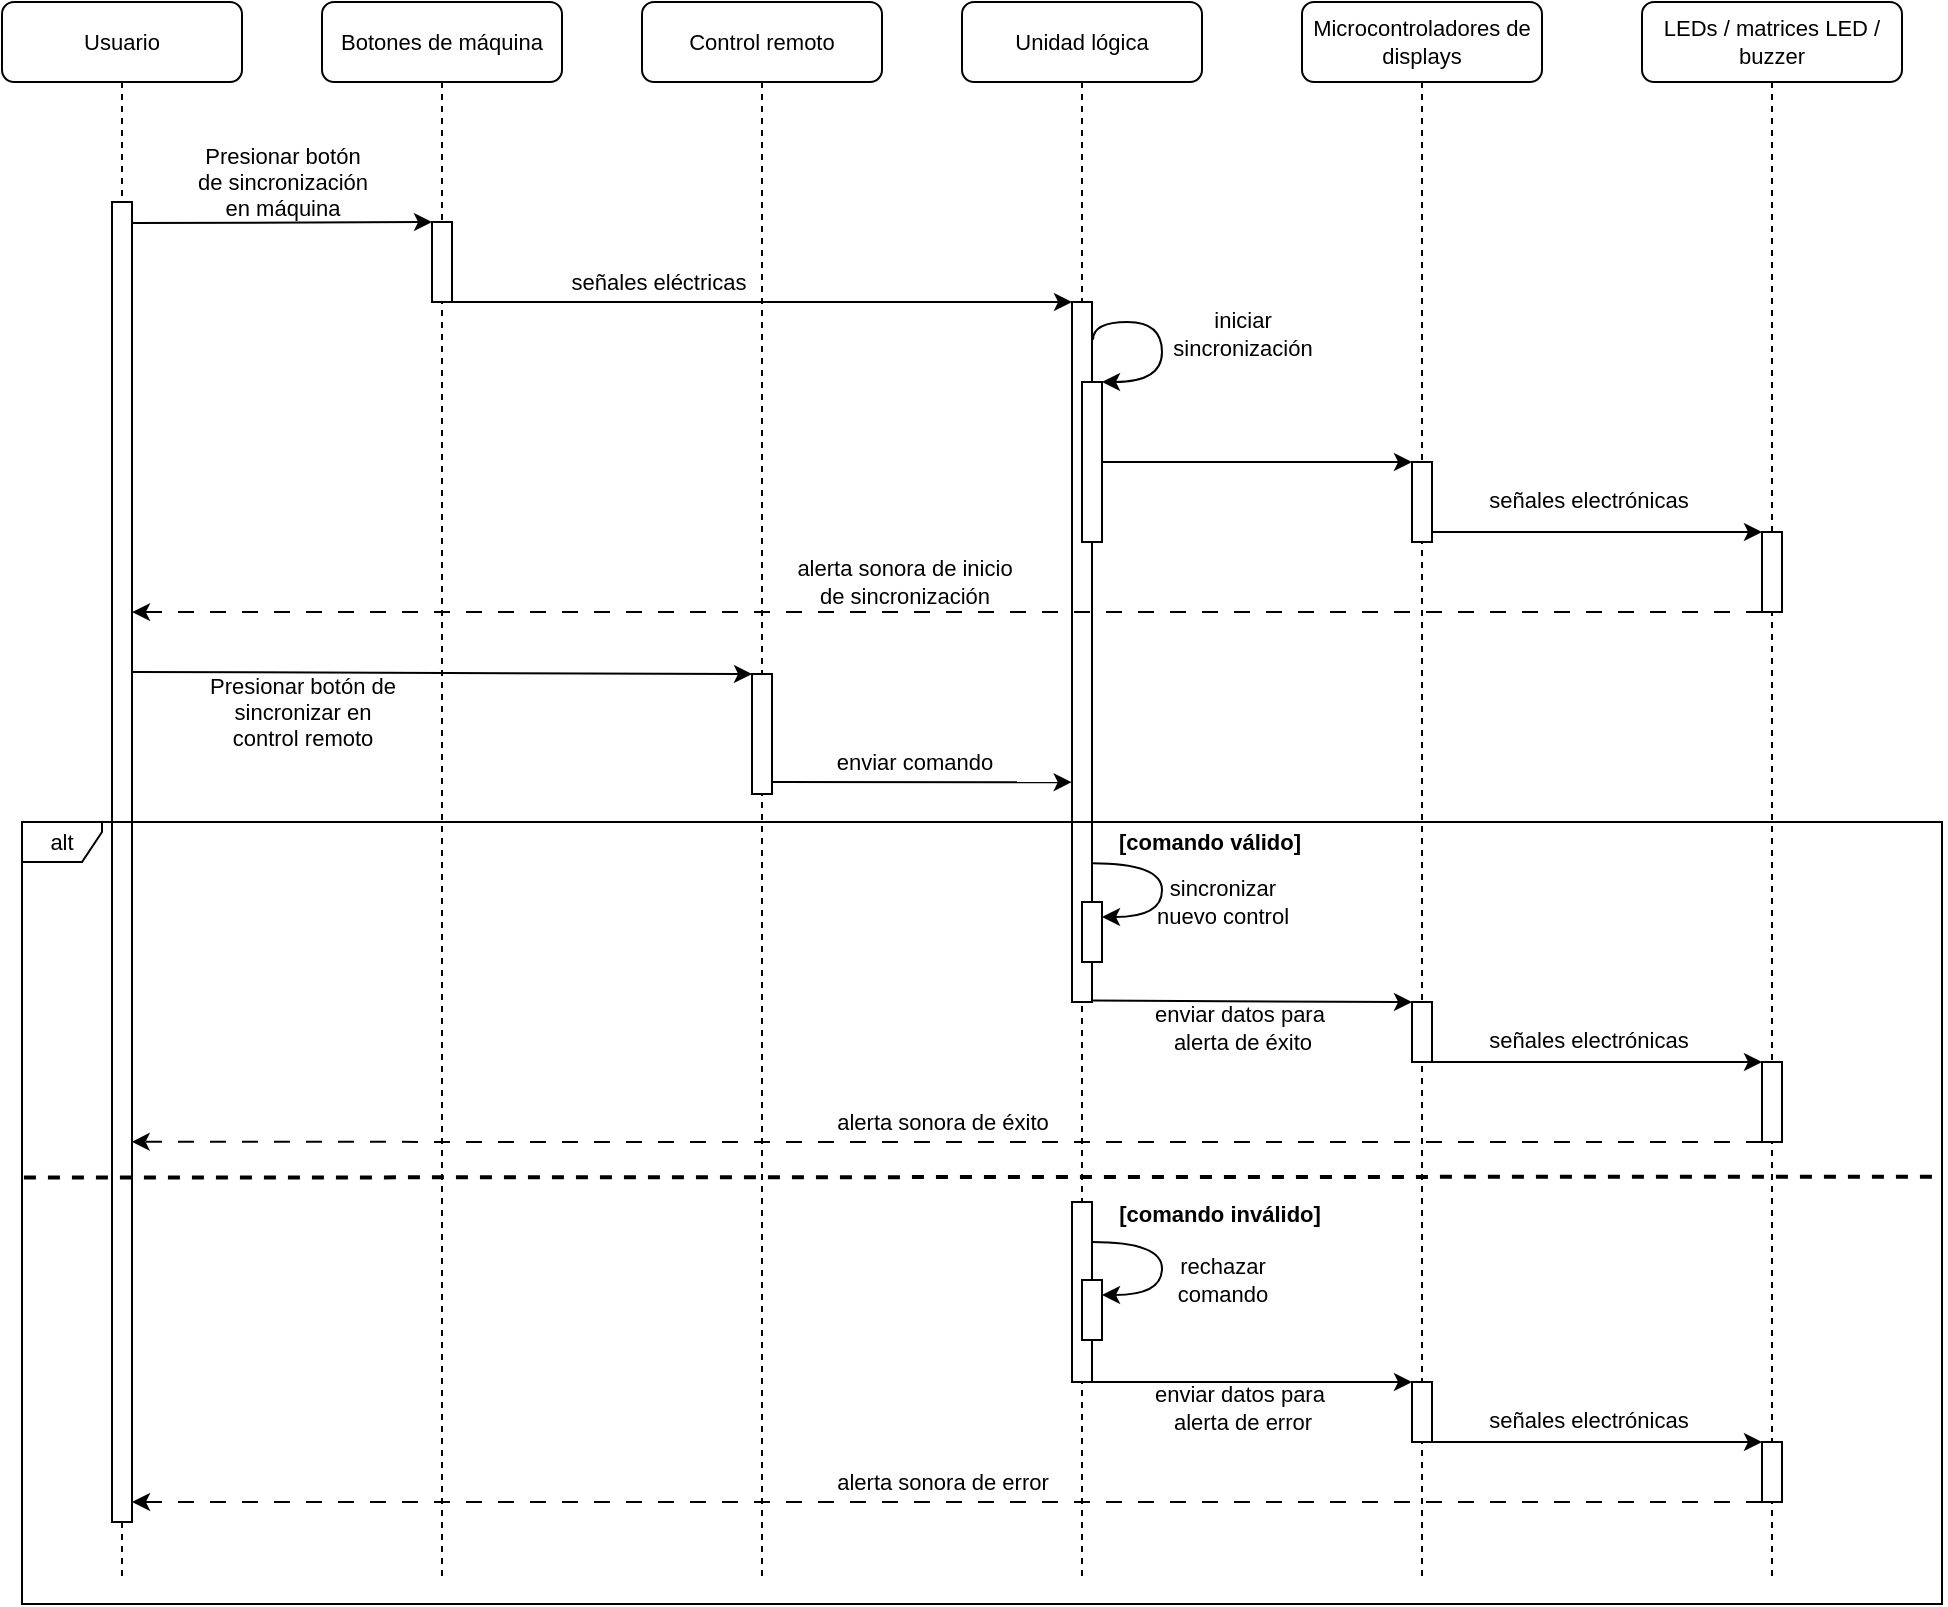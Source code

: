 <mxfile version="21.6.6" type="device">
  <diagram id="Gi5_93j05Tq5kSE1P_lF" name="Page-2">
    <mxGraphModel dx="2339" dy="869" grid="1" gridSize="10" guides="1" tooltips="1" connect="1" arrows="1" fold="1" page="1" pageScale="1" pageWidth="850" pageHeight="1100" math="0" shadow="0">
      <root>
        <mxCell id="0" />
        <mxCell id="1" parent="0" />
        <mxCell id="7F6fqmXWAmK54oai2_qa-3" value="Control remoto" style="shape=umlLifeline;perimeter=lifelinePerimeter;whiteSpace=wrap;html=1;container=1;collapsible=0;recursiveResize=0;outlineConnect=0;rounded=1;shadow=0;comic=0;labelBackgroundColor=none;strokeWidth=1;fontFamily=Helvetica;fontSize=11;align=center;" parent="1" vertex="1">
          <mxGeometry x="240" y="110" width="120" height="790" as="geometry" />
        </mxCell>
        <mxCell id="7F6fqmXWAmK54oai2_qa-4" value="" style="rounded=0;whiteSpace=wrap;html=1;fontFamily=Helvetica;fontSize=11;labelBackgroundColor=none;" parent="7F6fqmXWAmK54oai2_qa-3" vertex="1">
          <mxGeometry x="55" y="336" width="10" height="60" as="geometry" />
        </mxCell>
        <mxCell id="7F6fqmXWAmK54oai2_qa-5" value="Unidad lógica" style="shape=umlLifeline;perimeter=lifelinePerimeter;whiteSpace=wrap;html=1;container=1;collapsible=0;recursiveResize=0;outlineConnect=0;rounded=1;shadow=0;comic=0;labelBackgroundColor=none;strokeWidth=1;fontFamily=Helvetica;fontSize=11;align=center;" parent="1" vertex="1">
          <mxGeometry x="400" y="110" width="120" height="790" as="geometry" />
        </mxCell>
        <mxCell id="7F6fqmXWAmK54oai2_qa-6" value="" style="rounded=0;whiteSpace=wrap;html=1;fontFamily=Helvetica;fontSize=11;labelBackgroundColor=none;" parent="7F6fqmXWAmK54oai2_qa-5" vertex="1">
          <mxGeometry x="55" y="150" width="10" height="350" as="geometry" />
        </mxCell>
        <mxCell id="7F6fqmXWAmK54oai2_qa-7" value="" style="endArrow=classic;html=1;rounded=0;exitX=1.049;exitY=0.054;exitDx=0;exitDy=0;edgeStyle=orthogonalEdgeStyle;curved=1;entryX=1;entryY=0;entryDx=0;entryDy=0;exitPerimeter=0;fontFamily=Helvetica;fontSize=11;labelBackgroundColor=none;" parent="7F6fqmXWAmK54oai2_qa-5" target="7F6fqmXWAmK54oai2_qa-9" edge="1" source="7F6fqmXWAmK54oai2_qa-6">
          <mxGeometry width="50" height="50" relative="1" as="geometry">
            <mxPoint x="65.13" y="190.0" as="sourcePoint" />
            <mxPoint x="65.0" y="226.18" as="targetPoint" />
            <Array as="points">
              <mxPoint x="100" y="160" />
              <mxPoint x="100" y="190" />
            </Array>
          </mxGeometry>
        </mxCell>
        <mxCell id="7F6fqmXWAmK54oai2_qa-8" value="iniciar &lt;br&gt;sincronización" style="edgeLabel;html=1;align=center;verticalAlign=middle;resizable=0;points=[];fontFamily=Helvetica;fontSize=11;labelBackgroundColor=none;" parent="7F6fqmXWAmK54oai2_qa-7" vertex="1" connectable="0">
          <mxGeometry x="-0.134" y="-1" relative="1" as="geometry">
            <mxPoint x="41" y="4" as="offset" />
          </mxGeometry>
        </mxCell>
        <mxCell id="7F6fqmXWAmK54oai2_qa-9" value="" style="rounded=0;whiteSpace=wrap;html=1;fontFamily=Helvetica;fontSize=11;labelBackgroundColor=none;" parent="7F6fqmXWAmK54oai2_qa-5" vertex="1">
          <mxGeometry x="60" y="190" width="10" height="80" as="geometry" />
        </mxCell>
        <mxCell id="7F6fqmXWAmK54oai2_qa-16" value="" style="rounded=0;whiteSpace=wrap;html=1;fontFamily=Helvetica;fontSize=11;labelBackgroundColor=none;" parent="7F6fqmXWAmK54oai2_qa-5" vertex="1">
          <mxGeometry x="60" y="450" width="10" height="30" as="geometry" />
        </mxCell>
        <mxCell id="7F6fqmXWAmK54oai2_qa-19" value="Microcontroladores de displays" style="shape=umlLifeline;perimeter=lifelinePerimeter;whiteSpace=wrap;html=1;container=1;collapsible=0;recursiveResize=0;outlineConnect=0;rounded=1;shadow=0;comic=0;labelBackgroundColor=none;strokeWidth=1;fontFamily=Helvetica;fontSize=11;align=center;size=40;" parent="1" vertex="1">
          <mxGeometry x="570" y="110" width="120" height="790" as="geometry" />
        </mxCell>
        <mxCell id="NHQSYTJZ_69xVEYq3uOP-8" value="" style="rounded=0;whiteSpace=wrap;html=1;fontFamily=Helvetica;fontSize=11;labelBackgroundColor=none;" vertex="1" parent="7F6fqmXWAmK54oai2_qa-19">
          <mxGeometry x="55" y="230" width="10" height="40" as="geometry" />
        </mxCell>
        <mxCell id="NHQSYTJZ_69xVEYq3uOP-13" style="edgeStyle=orthogonalEdgeStyle;rounded=0;orthogonalLoop=1;jettySize=auto;html=1;exitX=0;exitY=1;exitDx=0;exitDy=0;entryX=1.028;entryY=0.963;entryDx=0;entryDy=0;entryPerimeter=0;dashed=1;dashPattern=8 8;fontFamily=Helvetica;fontSize=11;labelBackgroundColor=none;" edge="1" parent="7F6fqmXWAmK54oai2_qa-19" source="NHQSYTJZ_69xVEYq3uOP-12">
          <mxGeometry relative="1" as="geometry">
            <Array as="points">
              <mxPoint x="50" y="305" />
            </Array>
            <mxPoint x="230" y="305.06" as="sourcePoint" />
            <mxPoint x="-585" y="305.06" as="targetPoint" />
          </mxGeometry>
        </mxCell>
        <mxCell id="NHQSYTJZ_69xVEYq3uOP-14" value="alerta sonora de inicio &lt;br&gt;de sincronización" style="edgeLabel;html=1;align=center;verticalAlign=middle;resizable=0;points=[];fontFamily=Helvetica;fontSize=11;labelBackgroundColor=none;" vertex="1" connectable="0" parent="NHQSYTJZ_69xVEYq3uOP-13">
          <mxGeometry x="-0.297" relative="1" as="geometry">
            <mxPoint x="-143" y="-15" as="offset" />
          </mxGeometry>
        </mxCell>
        <mxCell id="NHQSYTJZ_69xVEYq3uOP-25" value="" style="rounded=0;whiteSpace=wrap;html=1;fontFamily=Helvetica;fontSize=11;labelBackgroundColor=none;" vertex="1" parent="7F6fqmXWAmK54oai2_qa-19">
          <mxGeometry x="55" y="690" width="10" height="30" as="geometry" />
        </mxCell>
        <mxCell id="7F6fqmXWAmK54oai2_qa-20" value="LEDs / matrices LED / buzzer" style="shape=umlLifeline;perimeter=lifelinePerimeter;whiteSpace=wrap;html=1;container=1;collapsible=0;recursiveResize=0;outlineConnect=0;rounded=1;shadow=0;comic=0;labelBackgroundColor=none;strokeWidth=1;fontFamily=Helvetica;fontSize=11;align=center;" parent="1" vertex="1">
          <mxGeometry x="740" y="110" width="130" height="790" as="geometry" />
        </mxCell>
        <mxCell id="NHQSYTJZ_69xVEYq3uOP-10" style="edgeStyle=orthogonalEdgeStyle;rounded=0;orthogonalLoop=1;jettySize=auto;html=1;exitX=1;exitY=1;exitDx=0;exitDy=0;entryX=0;entryY=0;entryDx=0;entryDy=0;fontFamily=Helvetica;fontSize=11;labelBackgroundColor=none;" edge="1" parent="7F6fqmXWAmK54oai2_qa-20">
          <mxGeometry relative="1" as="geometry">
            <Array as="points">
              <mxPoint x="-60" y="265" />
              <mxPoint x="-60" y="265" />
            </Array>
            <mxPoint x="-105" y="265" as="sourcePoint" />
            <mxPoint x="60" y="265" as="targetPoint" />
          </mxGeometry>
        </mxCell>
        <mxCell id="NHQSYTJZ_69xVEYq3uOP-11" value="señales electrónicas" style="edgeLabel;html=1;align=center;verticalAlign=middle;resizable=0;points=[];fontFamily=Helvetica;fontSize=11;labelBackgroundColor=none;" vertex="1" connectable="0" parent="NHQSYTJZ_69xVEYq3uOP-10">
          <mxGeometry x="-0.185" y="-2" relative="1" as="geometry">
            <mxPoint x="11" y="-18" as="offset" />
          </mxGeometry>
        </mxCell>
        <mxCell id="NHQSYTJZ_69xVEYq3uOP-12" value="" style="rounded=0;whiteSpace=wrap;html=1;fontFamily=Helvetica;fontSize=11;labelBackgroundColor=none;" vertex="1" parent="7F6fqmXWAmK54oai2_qa-20">
          <mxGeometry x="60" y="265" width="10" height="40" as="geometry" />
        </mxCell>
        <mxCell id="7F6fqmXWAmK54oai2_qa-21" value="Usuario" style="shape=umlLifeline;perimeter=lifelinePerimeter;whiteSpace=wrap;html=1;container=1;collapsible=0;recursiveResize=0;outlineConnect=0;rounded=1;shadow=0;comic=0;labelBackgroundColor=none;strokeWidth=1;fontFamily=Helvetica;fontSize=11;align=center;" parent="1" vertex="1">
          <mxGeometry x="-80" y="110" width="120" height="790" as="geometry" />
        </mxCell>
        <mxCell id="7F6fqmXWAmK54oai2_qa-22" value="" style="rounded=0;whiteSpace=wrap;html=1;fontFamily=Helvetica;fontSize=11;labelBackgroundColor=none;" parent="7F6fqmXWAmK54oai2_qa-21" vertex="1">
          <mxGeometry x="55" y="100" width="10" height="660" as="geometry" />
        </mxCell>
        <mxCell id="7F6fqmXWAmK54oai2_qa-25" value="" style="endArrow=classic;html=1;rounded=0;exitX=1;exitY=0.899;exitDx=0;exitDy=0;fontFamily=Helvetica;fontSize=11;labelBackgroundColor=none;exitPerimeter=0;entryX=-0.016;entryY=0.686;entryDx=0;entryDy=0;entryPerimeter=0;" parent="1" source="7F6fqmXWAmK54oai2_qa-4" target="7F6fqmXWAmK54oai2_qa-6" edge="1">
          <mxGeometry width="50" height="50" relative="1" as="geometry">
            <mxPoint x="320" y="290" as="sourcePoint" />
            <mxPoint x="390" y="300" as="targetPoint" />
          </mxGeometry>
        </mxCell>
        <mxCell id="7F6fqmXWAmK54oai2_qa-26" value="enviar comando" style="edgeLabel;html=1;align=center;verticalAlign=middle;resizable=0;points=[];fontFamily=Helvetica;fontSize=11;labelBackgroundColor=none;" parent="7F6fqmXWAmK54oai2_qa-25" vertex="1" connectable="0">
          <mxGeometry x="-0.134" y="-1" relative="1" as="geometry">
            <mxPoint x="6" y="-11" as="offset" />
          </mxGeometry>
        </mxCell>
        <mxCell id="7F6fqmXWAmK54oai2_qa-27" value="alt" style="shape=umlFrame;whiteSpace=wrap;html=1;pointerEvents=0;width=40;height=20;fontFamily=Helvetica;fontSize=11;labelBackgroundColor=none;" parent="1" vertex="1">
          <mxGeometry x="-70" y="520" width="960" height="391" as="geometry" />
        </mxCell>
        <mxCell id="7F6fqmXWAmK54oai2_qa-28" style="edgeStyle=orthogonalEdgeStyle;rounded=0;orthogonalLoop=1;jettySize=auto;html=1;exitX=1;exitY=1;exitDx=0;exitDy=0;entryX=0;entryY=0;entryDx=0;entryDy=0;fontFamily=Helvetica;fontSize=11;labelBackgroundColor=none;" parent="1" source="7F6fqmXWAmK54oai2_qa-30" target="7F6fqmXWAmK54oai2_qa-38" edge="1">
          <mxGeometry relative="1" as="geometry">
            <Array as="points">
              <mxPoint x="740" y="640" />
              <mxPoint x="740" y="640" />
            </Array>
          </mxGeometry>
        </mxCell>
        <mxCell id="7F6fqmXWAmK54oai2_qa-29" value="señales electrónicas" style="edgeLabel;html=1;align=center;verticalAlign=middle;resizable=0;points=[];fontFamily=Helvetica;fontSize=11;labelBackgroundColor=none;" parent="7F6fqmXWAmK54oai2_qa-28" vertex="1" connectable="0">
          <mxGeometry x="-0.185" y="-2" relative="1" as="geometry">
            <mxPoint x="11" y="-13" as="offset" />
          </mxGeometry>
        </mxCell>
        <mxCell id="7F6fqmXWAmK54oai2_qa-30" value="" style="rounded=0;whiteSpace=wrap;html=1;fontFamily=Helvetica;fontSize=11;labelBackgroundColor=none;" parent="1" vertex="1">
          <mxGeometry x="625" y="610" width="10" height="30" as="geometry" />
        </mxCell>
        <mxCell id="7F6fqmXWAmK54oai2_qa-31" style="edgeStyle=orthogonalEdgeStyle;rounded=0;orthogonalLoop=1;jettySize=auto;html=1;entryX=0;entryY=0;entryDx=0;entryDy=0;exitX=0.986;exitY=0.998;exitDx=0;exitDy=0;exitPerimeter=0;fontFamily=Helvetica;fontSize=11;labelBackgroundColor=none;" parent="1" source="7F6fqmXWAmK54oai2_qa-6" target="7F6fqmXWAmK54oai2_qa-30" edge="1">
          <mxGeometry relative="1" as="geometry">
            <Array as="points">
              <mxPoint x="625" y="609" />
            </Array>
            <mxPoint x="464.59" y="683.56" as="sourcePoint" />
          </mxGeometry>
        </mxCell>
        <mxCell id="7F6fqmXWAmK54oai2_qa-32" value="&lt;div&gt;enviar datos para&amp;nbsp;&lt;/div&gt;&lt;div&gt;alerta de éxito&lt;/div&gt;" style="edgeLabel;html=1;align=center;verticalAlign=middle;resizable=0;points=[];fontFamily=Helvetica;fontSize=11;labelBackgroundColor=none;" parent="7F6fqmXWAmK54oai2_qa-31" vertex="1" connectable="0">
          <mxGeometry x="-0.098" relative="1" as="geometry">
            <mxPoint x="3" y="13" as="offset" />
          </mxGeometry>
        </mxCell>
        <mxCell id="7F6fqmXWAmK54oai2_qa-36" style="edgeStyle=orthogonalEdgeStyle;rounded=0;orthogonalLoop=1;jettySize=auto;html=1;exitX=0;exitY=1;exitDx=0;exitDy=0;entryX=0.984;entryY=0.712;entryDx=0;entryDy=0;entryPerimeter=0;dashed=1;dashPattern=8 8;fontFamily=Helvetica;fontSize=11;labelBackgroundColor=none;" parent="1" source="7F6fqmXWAmK54oai2_qa-38" target="7F6fqmXWAmK54oai2_qa-22" edge="1">
          <mxGeometry relative="1" as="geometry">
            <Array as="points">
              <mxPoint x="600" y="680" />
              <mxPoint x="600" y="680" />
            </Array>
          </mxGeometry>
        </mxCell>
        <mxCell id="7F6fqmXWAmK54oai2_qa-37" value="alerta sonora de éxito" style="edgeLabel;html=1;align=center;verticalAlign=middle;resizable=0;points=[];fontFamily=Helvetica;fontSize=11;labelBackgroundColor=none;" parent="7F6fqmXWAmK54oai2_qa-36" vertex="1" connectable="0">
          <mxGeometry x="-0.297" relative="1" as="geometry">
            <mxPoint x="-124" y="-10" as="offset" />
          </mxGeometry>
        </mxCell>
        <mxCell id="7F6fqmXWAmK54oai2_qa-38" value="" style="rounded=0;whiteSpace=wrap;html=1;fontFamily=Helvetica;fontSize=11;labelBackgroundColor=none;" parent="1" vertex="1">
          <mxGeometry x="800" y="640" width="10" height="40" as="geometry" />
        </mxCell>
        <mxCell id="7F6fqmXWAmK54oai2_qa-10" value="" style="endArrow=none;dashed=1;html=1;strokeWidth=2;rounded=0;entryX=1;entryY=0.223;entryDx=0;entryDy=0;entryPerimeter=0;fontFamily=Helvetica;fontSize=11;labelBackgroundColor=none;exitX=0.001;exitY=0.447;exitDx=0;exitDy=0;exitPerimeter=0;" parent="1" edge="1">
          <mxGeometry width="50" height="50" relative="1" as="geometry">
            <mxPoint x="-69.04" y="697.777" as="sourcePoint" />
            <mxPoint x="890" y="697.315" as="targetPoint" />
          </mxGeometry>
        </mxCell>
        <mxCell id="NHQSYTJZ_69xVEYq3uOP-1" value="Botones de máquina" style="shape=umlLifeline;perimeter=lifelinePerimeter;whiteSpace=wrap;html=1;container=1;collapsible=0;recursiveResize=0;outlineConnect=0;rounded=1;shadow=0;comic=0;labelBackgroundColor=none;strokeWidth=1;fontFamily=Helvetica;fontSize=11;align=center;" vertex="1" parent="1">
          <mxGeometry x="80" y="110" width="120" height="790" as="geometry" />
        </mxCell>
        <mxCell id="NHQSYTJZ_69xVEYq3uOP-2" value="" style="rounded=0;whiteSpace=wrap;html=1;fontFamily=Helvetica;fontSize=11;labelBackgroundColor=none;" vertex="1" parent="NHQSYTJZ_69xVEYq3uOP-1">
          <mxGeometry x="55" y="110" width="10" height="40" as="geometry" />
        </mxCell>
        <mxCell id="NHQSYTJZ_69xVEYq3uOP-3" value="" style="endArrow=classic;html=1;rounded=0;entryX=0;entryY=0;entryDx=0;entryDy=0;fontFamily=Helvetica;fontSize=11;labelBackgroundColor=none;exitX=1.003;exitY=0.016;exitDx=0;exitDy=0;exitPerimeter=0;" edge="1" parent="1" source="7F6fqmXWAmK54oai2_qa-22" target="NHQSYTJZ_69xVEYq3uOP-2">
          <mxGeometry width="50" height="50" relative="1" as="geometry">
            <mxPoint x="-10" y="220" as="sourcePoint" />
            <mxPoint x="289.68" y="230" as="targetPoint" />
          </mxGeometry>
        </mxCell>
        <mxCell id="NHQSYTJZ_69xVEYq3uOP-4" value="Presionar botón &lt;br&gt;de sincronización &lt;br&gt;en máquina" style="edgeLabel;html=1;align=center;verticalAlign=middle;resizable=0;points=[];fontFamily=Helvetica;fontSize=11;labelBackgroundColor=none;" vertex="1" connectable="0" parent="NHQSYTJZ_69xVEYq3uOP-3">
          <mxGeometry x="-0.134" y="-1" relative="1" as="geometry">
            <mxPoint x="10" y="-22" as="offset" />
          </mxGeometry>
        </mxCell>
        <mxCell id="NHQSYTJZ_69xVEYq3uOP-5" value="" style="endArrow=classic;html=1;rounded=0;exitX=0.75;exitY=1;exitDx=0;exitDy=0;fontFamily=Helvetica;fontSize=11;labelBackgroundColor=none;entryX=0;entryY=0;entryDx=0;entryDy=0;" edge="1" parent="1" source="NHQSYTJZ_69xVEYq3uOP-2" target="7F6fqmXWAmK54oai2_qa-6">
          <mxGeometry width="50" height="50" relative="1" as="geometry">
            <mxPoint x="315" y="380" as="sourcePoint" />
            <mxPoint x="450" y="260" as="targetPoint" />
          </mxGeometry>
        </mxCell>
        <mxCell id="NHQSYTJZ_69xVEYq3uOP-6" value="señales eléctricas" style="edgeLabel;html=1;align=center;verticalAlign=middle;resizable=0;points=[];fontFamily=Helvetica;fontSize=11;labelBackgroundColor=none;" vertex="1" connectable="0" parent="NHQSYTJZ_69xVEYq3uOP-5">
          <mxGeometry x="-0.134" y="-1" relative="1" as="geometry">
            <mxPoint x="-30" y="-11" as="offset" />
          </mxGeometry>
        </mxCell>
        <mxCell id="NHQSYTJZ_69xVEYq3uOP-9" style="edgeStyle=orthogonalEdgeStyle;rounded=0;orthogonalLoop=1;jettySize=auto;html=1;exitX=1;exitY=0.5;exitDx=0;exitDy=0;entryX=0;entryY=0;entryDx=0;entryDy=0;" edge="1" parent="1" source="7F6fqmXWAmK54oai2_qa-9" target="NHQSYTJZ_69xVEYq3uOP-8">
          <mxGeometry relative="1" as="geometry">
            <Array as="points">
              <mxPoint x="590" y="340" />
              <mxPoint x="590" y="340" />
            </Array>
          </mxGeometry>
        </mxCell>
        <mxCell id="7F6fqmXWAmK54oai2_qa-23" value="" style="endArrow=classic;html=1;rounded=0;entryX=0;entryY=0;entryDx=0;entryDy=0;fontFamily=Helvetica;fontSize=11;labelBackgroundColor=none;exitX=1.046;exitY=0.356;exitDx=0;exitDy=0;exitPerimeter=0;" parent="1" source="7F6fqmXWAmK54oai2_qa-22" target="7F6fqmXWAmK54oai2_qa-4" edge="1">
          <mxGeometry width="50" height="50" relative="1" as="geometry">
            <mxPoint x="-14.68" y="320.52" as="sourcePoint" />
            <mxPoint x="295" y="320" as="targetPoint" />
          </mxGeometry>
        </mxCell>
        <mxCell id="7F6fqmXWAmK54oai2_qa-24" value="Presionar botón de &lt;br&gt;sincronizar en&lt;br&gt;control remoto" style="edgeLabel;html=1;align=center;verticalAlign=middle;resizable=0;points=[];fontFamily=Helvetica;fontSize=11;labelBackgroundColor=none;" parent="7F6fqmXWAmK54oai2_qa-23" vertex="1" connectable="0">
          <mxGeometry x="-0.134" y="-1" relative="1" as="geometry">
            <mxPoint x="-50" y="18" as="offset" />
          </mxGeometry>
        </mxCell>
        <mxCell id="7F6fqmXWAmK54oai2_qa-12" value="[comando válido]" style="text;html=1;strokeColor=none;fillColor=none;align=center;verticalAlign=middle;whiteSpace=wrap;rounded=0;fontStyle=1;fontFamily=Helvetica;fontSize=11;labelBackgroundColor=none;" parent="1" vertex="1">
          <mxGeometry x="460" y="520" width="128.12" height="20" as="geometry" />
        </mxCell>
        <mxCell id="7F6fqmXWAmK54oai2_qa-17" value="" style="endArrow=classic;html=1;rounded=0;edgeStyle=orthogonalEdgeStyle;curved=1;exitX=0.041;exitY=1.034;exitDx=0;exitDy=0;exitPerimeter=0;fontFamily=Helvetica;fontSize=11;labelBackgroundColor=none;entryX=1;entryY=0.25;entryDx=0;entryDy=0;" parent="1" source="7F6fqmXWAmK54oai2_qa-12" edge="1" target="7F6fqmXWAmK54oai2_qa-16">
          <mxGeometry width="50" height="50" relative="1" as="geometry">
            <mxPoint x="465.5" y="591.52" as="sourcePoint" />
            <mxPoint x="470" y="615" as="targetPoint" />
            <Array as="points">
              <mxPoint x="500" y="541" />
              <mxPoint x="500" y="567" />
            </Array>
          </mxGeometry>
        </mxCell>
        <mxCell id="7F6fqmXWAmK54oai2_qa-18" value="sincronizar &lt;br&gt;nuevo control" style="edgeLabel;html=1;align=center;verticalAlign=middle;resizable=0;points=[];fontFamily=Helvetica;fontSize=11;labelBackgroundColor=none;" parent="7F6fqmXWAmK54oai2_qa-17" vertex="1" connectable="0">
          <mxGeometry x="-0.134" y="-1" relative="1" as="geometry">
            <mxPoint x="31" y="14" as="offset" />
          </mxGeometry>
        </mxCell>
        <mxCell id="NHQSYTJZ_69xVEYq3uOP-17" value="" style="rounded=0;whiteSpace=wrap;html=1;fontFamily=Helvetica;fontSize=11;labelBackgroundColor=none;" vertex="1" parent="1">
          <mxGeometry x="455" y="710" width="10" height="90" as="geometry" />
        </mxCell>
        <mxCell id="NHQSYTJZ_69xVEYq3uOP-18" value="[comando inválido]" style="text;html=1;strokeColor=none;fillColor=none;align=center;verticalAlign=middle;whiteSpace=wrap;rounded=0;fontStyle=1;fontFamily=Helvetica;fontSize=11;labelBackgroundColor=none;" vertex="1" parent="1">
          <mxGeometry x="465" y="705.5" width="128.12" height="20" as="geometry" />
        </mxCell>
        <mxCell id="NHQSYTJZ_69xVEYq3uOP-19" value="" style="rounded=0;whiteSpace=wrap;html=1;fontFamily=Helvetica;fontSize=11;labelBackgroundColor=none;" vertex="1" parent="1">
          <mxGeometry x="460" y="749" width="10" height="30" as="geometry" />
        </mxCell>
        <mxCell id="NHQSYTJZ_69xVEYq3uOP-20" value="" style="endArrow=classic;html=1;rounded=0;edgeStyle=orthogonalEdgeStyle;curved=1;exitX=0.041;exitY=1.034;exitDx=0;exitDy=0;exitPerimeter=0;fontFamily=Helvetica;fontSize=11;labelBackgroundColor=none;entryX=1;entryY=0.25;entryDx=0;entryDy=0;" edge="1" parent="1" target="NHQSYTJZ_69xVEYq3uOP-19">
          <mxGeometry width="50" height="50" relative="1" as="geometry">
            <mxPoint x="465" y="730" as="sourcePoint" />
            <mxPoint x="470" y="804" as="targetPoint" />
            <Array as="points">
              <mxPoint x="500" y="730" />
              <mxPoint x="500" y="756" />
            </Array>
          </mxGeometry>
        </mxCell>
        <mxCell id="NHQSYTJZ_69xVEYq3uOP-21" value="rechazar &lt;br&gt;comando" style="edgeLabel;html=1;align=center;verticalAlign=middle;resizable=0;points=[];fontFamily=Helvetica;fontSize=11;labelBackgroundColor=none;" vertex="1" connectable="0" parent="NHQSYTJZ_69xVEYq3uOP-20">
          <mxGeometry x="-0.134" y="-1" relative="1" as="geometry">
            <mxPoint x="31" y="14" as="offset" />
          </mxGeometry>
        </mxCell>
        <mxCell id="NHQSYTJZ_69xVEYq3uOP-23" style="edgeStyle=orthogonalEdgeStyle;rounded=0;orthogonalLoop=1;jettySize=auto;html=1;exitX=0.986;exitY=0.998;exitDx=0;exitDy=0;exitPerimeter=0;fontFamily=Helvetica;fontSize=11;labelBackgroundColor=none;entryX=0;entryY=0;entryDx=0;entryDy=0;" edge="1" parent="1" target="NHQSYTJZ_69xVEYq3uOP-25">
          <mxGeometry relative="1" as="geometry">
            <Array as="points">
              <mxPoint x="620" y="800" />
              <mxPoint x="620" y="800" />
            </Array>
            <mxPoint x="465" y="800" as="sourcePoint" />
            <mxPoint x="625" y="800" as="targetPoint" />
          </mxGeometry>
        </mxCell>
        <mxCell id="NHQSYTJZ_69xVEYq3uOP-24" value="&lt;div&gt;enviar datos para&amp;nbsp;&lt;/div&gt;&lt;div&gt;alerta de error&lt;/div&gt;" style="edgeLabel;html=1;align=center;verticalAlign=middle;resizable=0;points=[];fontFamily=Helvetica;fontSize=11;labelBackgroundColor=none;" vertex="1" connectable="0" parent="NHQSYTJZ_69xVEYq3uOP-23">
          <mxGeometry x="-0.098" relative="1" as="geometry">
            <mxPoint x="3" y="13" as="offset" />
          </mxGeometry>
        </mxCell>
        <mxCell id="NHQSYTJZ_69xVEYq3uOP-26" style="edgeStyle=orthogonalEdgeStyle;rounded=0;orthogonalLoop=1;jettySize=auto;html=1;exitX=1;exitY=1;exitDx=0;exitDy=0;entryX=0;entryY=0;entryDx=0;entryDy=0;fontFamily=Helvetica;fontSize=11;labelBackgroundColor=none;" edge="1" parent="1">
          <mxGeometry relative="1" as="geometry">
            <Array as="points">
              <mxPoint x="740" y="830" />
              <mxPoint x="740" y="830" />
            </Array>
            <mxPoint x="635" y="830" as="sourcePoint" />
            <mxPoint x="800" y="830" as="targetPoint" />
          </mxGeometry>
        </mxCell>
        <mxCell id="NHQSYTJZ_69xVEYq3uOP-27" value="señales electrónicas" style="edgeLabel;html=1;align=center;verticalAlign=middle;resizable=0;points=[];fontFamily=Helvetica;fontSize=11;labelBackgroundColor=none;" vertex="1" connectable="0" parent="NHQSYTJZ_69xVEYq3uOP-26">
          <mxGeometry x="-0.185" y="-2" relative="1" as="geometry">
            <mxPoint x="11" y="-13" as="offset" />
          </mxGeometry>
        </mxCell>
        <mxCell id="NHQSYTJZ_69xVEYq3uOP-28" value="" style="rounded=0;whiteSpace=wrap;html=1;fontFamily=Helvetica;fontSize=11;labelBackgroundColor=none;" vertex="1" parent="1">
          <mxGeometry x="800" y="830" width="10" height="30" as="geometry" />
        </mxCell>
        <mxCell id="NHQSYTJZ_69xVEYq3uOP-29" style="edgeStyle=orthogonalEdgeStyle;rounded=0;orthogonalLoop=1;jettySize=auto;html=1;exitX=0;exitY=1;exitDx=0;exitDy=0;dashed=1;dashPattern=8 8;fontFamily=Helvetica;fontSize=11;labelBackgroundColor=none;" edge="1" parent="1" source="NHQSYTJZ_69xVEYq3uOP-28">
          <mxGeometry relative="1" as="geometry">
            <Array as="points">
              <mxPoint x="-15" y="860" />
            </Array>
            <mxPoint x="800" y="870" as="sourcePoint" />
            <mxPoint x="-15" y="860" as="targetPoint" />
          </mxGeometry>
        </mxCell>
        <mxCell id="NHQSYTJZ_69xVEYq3uOP-30" value="alerta sonora de error" style="edgeLabel;html=1;align=center;verticalAlign=middle;resizable=0;points=[];fontFamily=Helvetica;fontSize=11;labelBackgroundColor=none;" vertex="1" connectable="0" parent="NHQSYTJZ_69xVEYq3uOP-29">
          <mxGeometry x="-0.297" relative="1" as="geometry">
            <mxPoint x="-124" y="-10" as="offset" />
          </mxGeometry>
        </mxCell>
      </root>
    </mxGraphModel>
  </diagram>
</mxfile>
